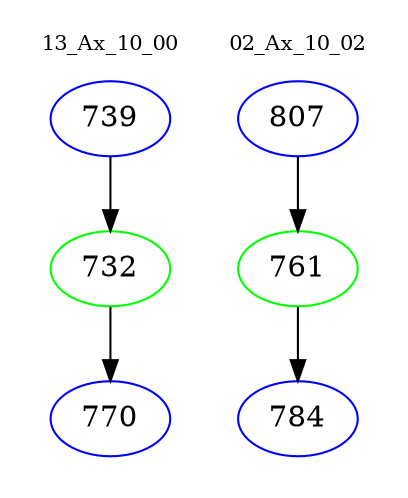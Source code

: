 digraph{
subgraph cluster_0 {
color = white
label = "13_Ax_10_00";
fontsize=10;
T0_739 [label="739", color="blue"]
T0_739 -> T0_732 [color="black"]
T0_732 [label="732", color="green"]
T0_732 -> T0_770 [color="black"]
T0_770 [label="770", color="blue"]
}
subgraph cluster_1 {
color = white
label = "02_Ax_10_02";
fontsize=10;
T1_807 [label="807", color="blue"]
T1_807 -> T1_761 [color="black"]
T1_761 [label="761", color="green"]
T1_761 -> T1_784 [color="black"]
T1_784 [label="784", color="blue"]
}
}
